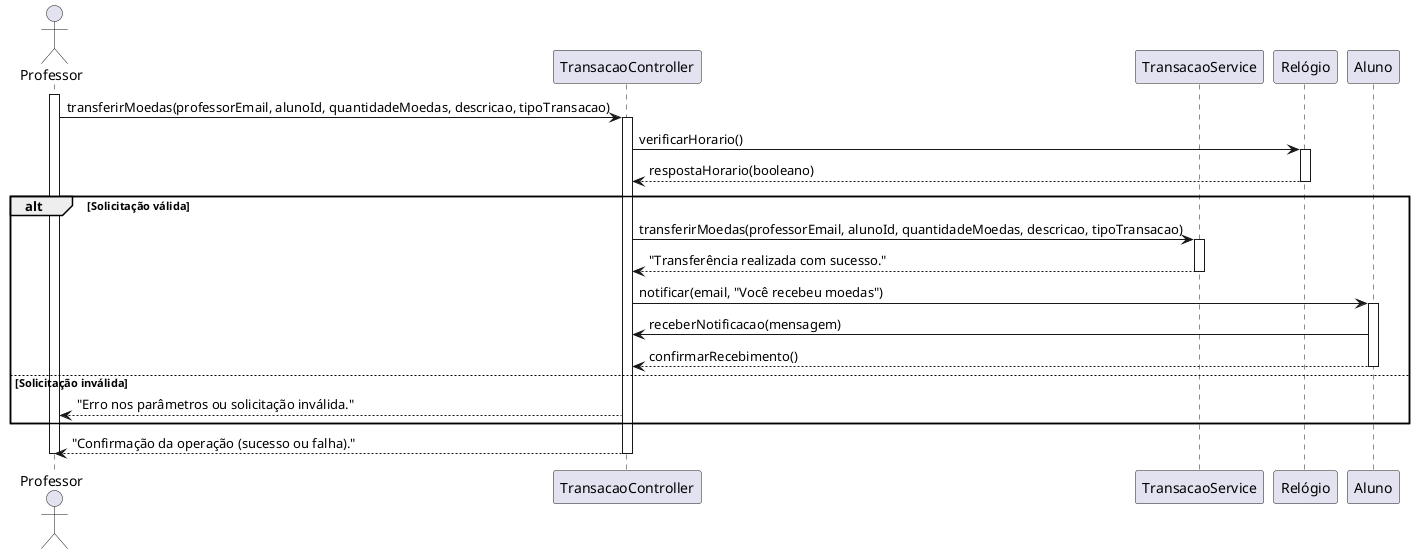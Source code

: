 @startuml
actor "Professor" as Professor
participant "TransacaoController" as Controller
participant "TransacaoService" as Service
participant "Relógio" as Relogio
participant "Aluno" as Aluno

activate Professor
Professor -> Controller : transferirMoedas(professorEmail, alunoId, quantidadeMoedas, descricao, tipoTransacao)
activate Controller
Controller -> Relogio : verificarHorario()
activate Relogio
Relogio --> Controller : respostaHorario(booleano)
deactivate Relogio

alt Solicitação válida
    Controller -> Service : transferirMoedas(professorEmail, alunoId, quantidadeMoedas, descricao, tipoTransacao)
    activate Service
    Service --> Controller : "Transferência realizada com sucesso."
    deactivate Service
    Controller -> Aluno : notificar(email, "Você recebeu moedas")
    activate Aluno
    Aluno -> Controller : receberNotificacao(mensagem)
    Aluno --> Controller : confirmarRecebimento()
    deactivate Aluno
else Solicitação inválida
    Controller --> Professor : "Erro nos parâmetros ou solicitação inválida."
end

Controller --> Professor : "Confirmação da operação (sucesso ou falha)."
deactivate Controller
deactivate Professor
@enduml
